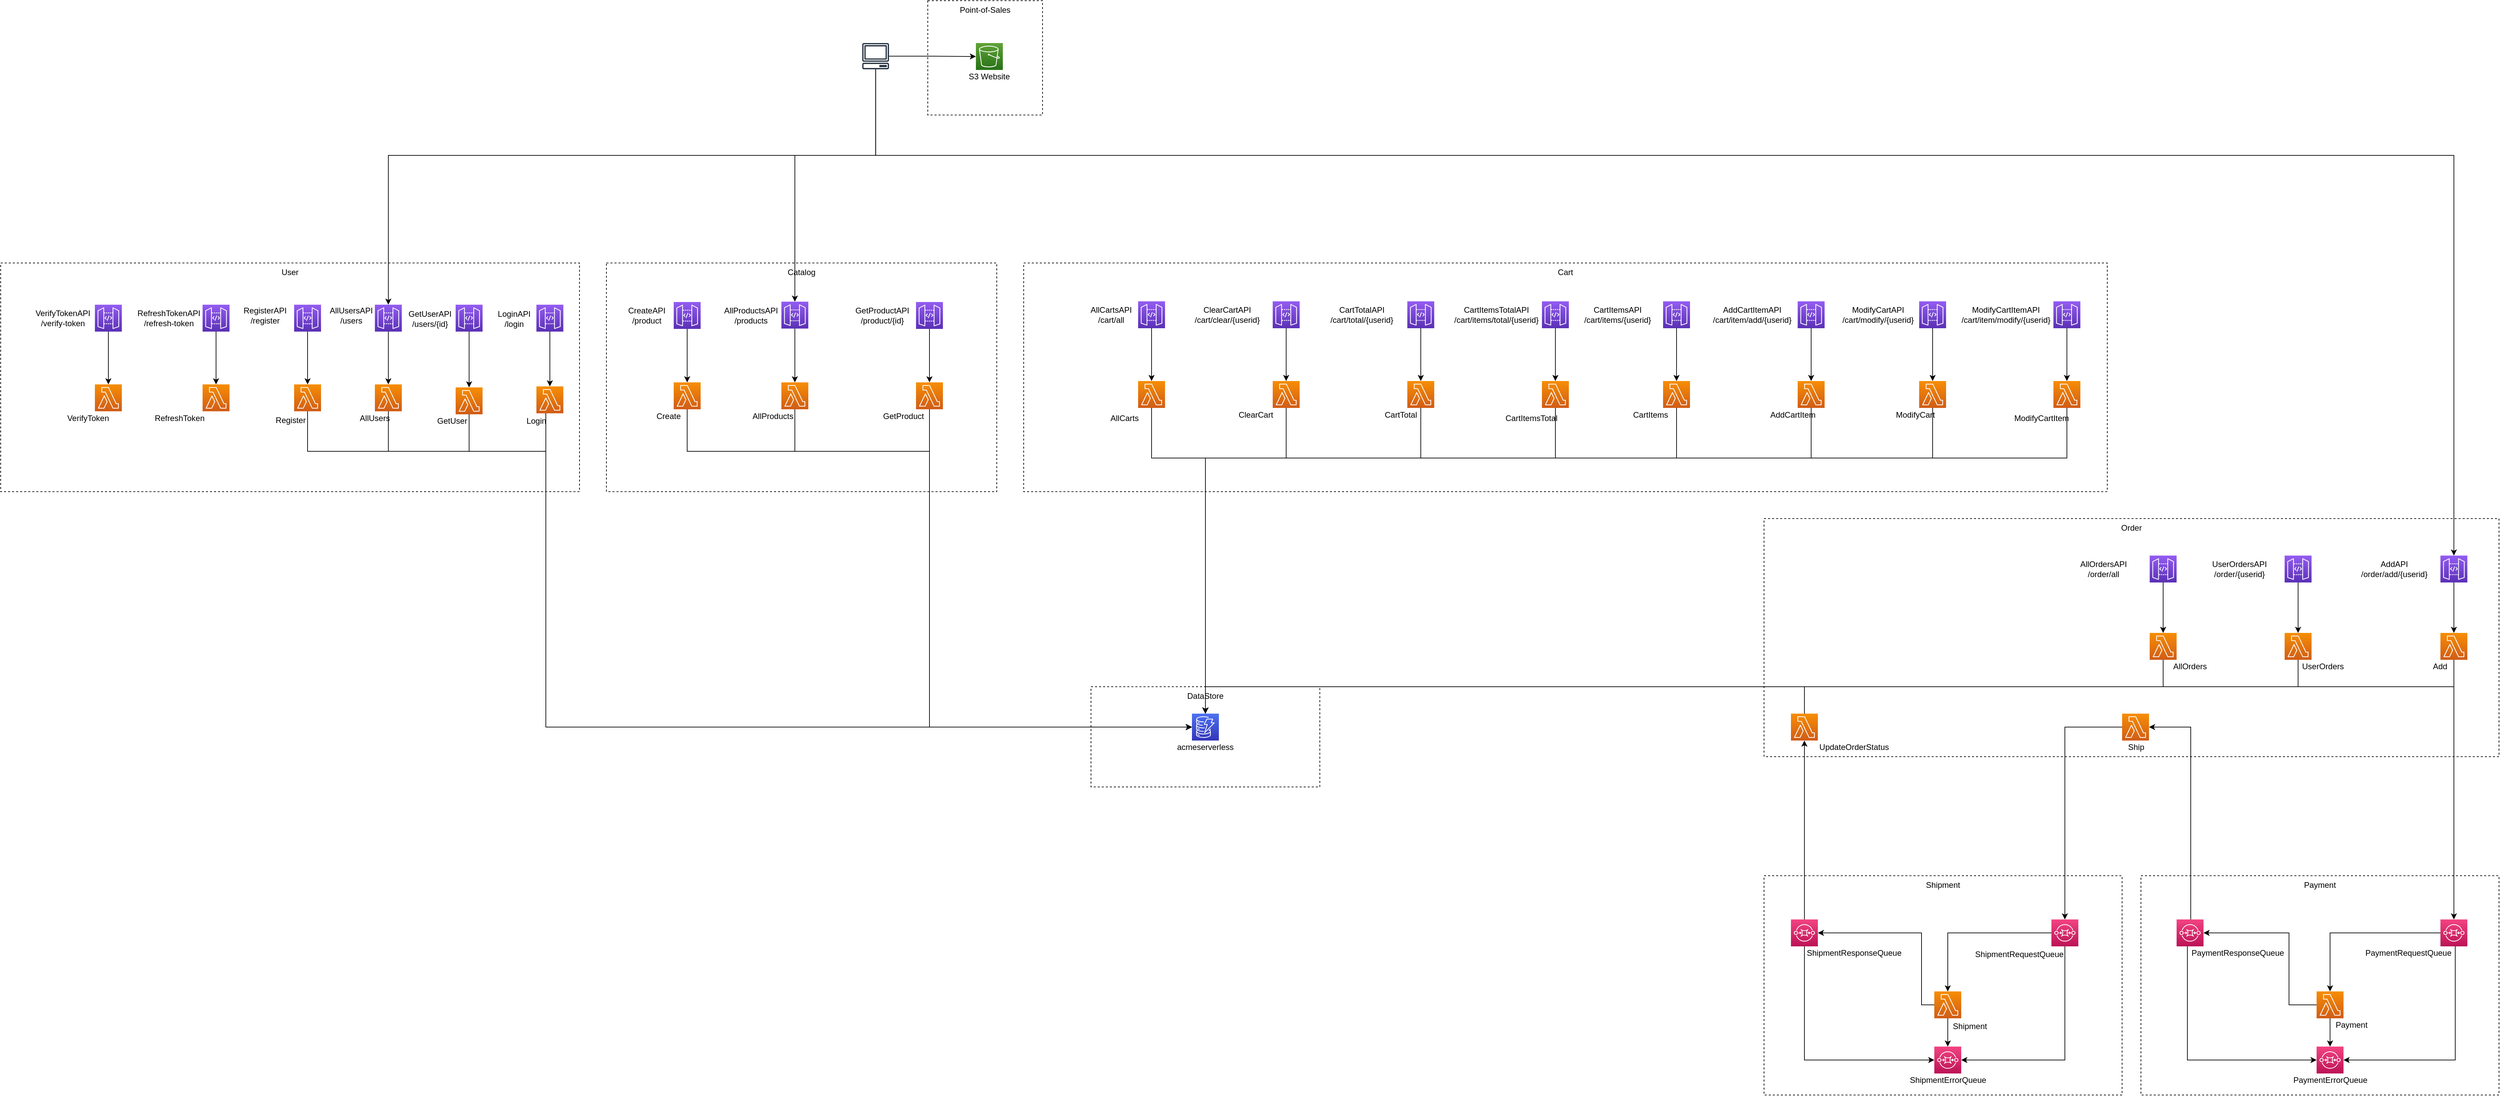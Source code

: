 <mxfile version="12.6.5" type="device"><diagram id="GlIQfp0PK4Rr-_UA781B" name="SQS"><mxGraphModel dx="4360" dy="1904" grid="1" gridSize="10" guides="1" tooltips="1" connect="1" arrows="1" fold="1" page="0" pageScale="1" pageWidth="850" pageHeight="1100" math="0" shadow="0"><root><mxCell id="0"/><mxCell id="1" parent="0"/><mxCell id="XNK8BcvWE-uSh8x1jhwQ-26" value="DataStore" style="dashed=1;verticalAlign=top;fontStyle=0;fillColor=none;" vertex="1" parent="1"><mxGeometry x="-320" y="370" width="340" height="149" as="geometry"/></mxCell><mxCell id="ciYeendHzN4KWBHaW0U7-104" value="Order" style="dashed=1;verticalAlign=top;fontStyle=0;fillColor=none;" parent="1" vertex="1"><mxGeometry x="680" y="120" width="1092" height="354" as="geometry"/></mxCell><mxCell id="ciYeendHzN4KWBHaW0U7-26" value="Payment" style="dashed=1;verticalAlign=top;fontStyle=0;fillColor=none;" parent="1" vertex="1"><mxGeometry x="1240" y="651" width="532" height="326" as="geometry"/></mxCell><mxCell id="ciYeendHzN4KWBHaW0U7-101" style="edgeStyle=orthogonalEdgeStyle;rounded=0;orthogonalLoop=1;jettySize=auto;html=1;" parent="1" source="AyliFi3YGTevJ2c-13lU-15" target="ciYeendHzN4KWBHaW0U7-62" edge="1"><mxGeometry relative="1" as="geometry"><mxPoint x="1542" y="400" as="sourcePoint"/><Array as="points"/></mxGeometry></mxCell><mxCell id="65Og6Cd63HUB4HlVWynY-3" style="edgeStyle=orthogonalEdgeStyle;rounded=0;orthogonalLoop=1;jettySize=auto;html=1;" parent="1" source="ciYeendHzN4KWBHaW0U7-3" target="65Og6Cd63HUB4HlVWynY-1" edge="1"><mxGeometry relative="1" as="geometry"><Array as="points"><mxPoint x="1707" y="925"/></Array></mxGeometry></mxCell><mxCell id="ciYeendHzN4KWBHaW0U7-3" value="" style="outlineConnect=0;fontColor=#232F3E;gradientColor=#F34482;gradientDirection=north;fillColor=#BC1356;strokeColor=#ffffff;dashed=0;verticalLabelPosition=bottom;verticalAlign=top;align=center;html=1;fontSize=12;fontStyle=0;aspect=fixed;shape=mxgraph.aws4.resourceIcon;resIcon=mxgraph.aws4.sqs;" parent="1" vertex="1"><mxGeometry x="1685" y="716" width="40" height="40" as="geometry"/></mxCell><mxCell id="ciYeendHzN4KWBHaW0U7-103" style="edgeStyle=orthogonalEdgeStyle;rounded=0;orthogonalLoop=1;jettySize=auto;html=1;" parent="1" source="ciYeendHzN4KWBHaW0U7-10" target="ciYeendHzN4KWBHaW0U7-55" edge="1"><mxGeometry relative="1" as="geometry"><Array as="points"><mxPoint x="1314" y="500"/><mxPoint x="1314" y="500"/></Array></mxGeometry></mxCell><mxCell id="65Og6Cd63HUB4HlVWynY-4" style="edgeStyle=orthogonalEdgeStyle;rounded=0;orthogonalLoop=1;jettySize=auto;html=1;" parent="1" source="ciYeendHzN4KWBHaW0U7-10" target="65Og6Cd63HUB4HlVWynY-1" edge="1"><mxGeometry relative="1" as="geometry"><Array as="points"><mxPoint x="1309" y="925"/></Array></mxGeometry></mxCell><mxCell id="ciYeendHzN4KWBHaW0U7-10" value="" style="outlineConnect=0;fontColor=#232F3E;gradientColor=#F34482;gradientDirection=north;fillColor=#BC1356;strokeColor=#ffffff;dashed=0;verticalLabelPosition=bottom;verticalAlign=top;align=center;html=1;fontSize=12;fontStyle=0;aspect=fixed;shape=mxgraph.aws4.resourceIcon;resIcon=mxgraph.aws4.sqs;" parent="1" vertex="1"><mxGeometry x="1293" y="716" width="40" height="40" as="geometry"/></mxCell><mxCell id="ciYeendHzN4KWBHaW0U7-15" style="edgeStyle=orthogonalEdgeStyle;rounded=0;orthogonalLoop=1;jettySize=auto;html=1;" parent="1" source="ciYeendHzN4KWBHaW0U7-12" target="ciYeendHzN4KWBHaW0U7-10" edge="1"><mxGeometry relative="1" as="geometry"><Array as="points"><mxPoint x="1460" y="843"/><mxPoint x="1460" y="736"/></Array></mxGeometry></mxCell><mxCell id="65Og6Cd63HUB4HlVWynY-5" style="edgeStyle=orthogonalEdgeStyle;rounded=0;orthogonalLoop=1;jettySize=auto;html=1;" parent="1" source="ciYeendHzN4KWBHaW0U7-12" target="65Og6Cd63HUB4HlVWynY-1" edge="1"><mxGeometry relative="1" as="geometry"/></mxCell><mxCell id="ciYeendHzN4KWBHaW0U7-12" value="" style="outlineConnect=0;fontColor=#232F3E;gradientColor=#F78E04;gradientDirection=north;fillColor=#D05C17;strokeColor=#ffffff;dashed=0;verticalLabelPosition=bottom;verticalAlign=top;align=center;html=1;fontSize=12;fontStyle=0;aspect=fixed;shape=mxgraph.aws4.resourceIcon;resIcon=mxgraph.aws4.lambda;" parent="1" vertex="1"><mxGeometry x="1501" y="823" width="40" height="40" as="geometry"/></mxCell><mxCell id="ciYeendHzN4KWBHaW0U7-14" style="edgeStyle=orthogonalEdgeStyle;rounded=0;orthogonalLoop=1;jettySize=auto;html=1;" parent="1" source="ciYeendHzN4KWBHaW0U7-3" target="ciYeendHzN4KWBHaW0U7-12" edge="1"><mxGeometry relative="1" as="geometry"><Array as="points"><mxPoint x="1521" y="736"/></Array><mxPoint x="1629" y="709" as="sourcePoint"/></mxGeometry></mxCell><mxCell id="ciYeendHzN4KWBHaW0U7-16" value="PaymentRequestQueue" style="text;html=1;strokeColor=none;fillColor=none;align=center;verticalAlign=middle;whiteSpace=wrap;rounded=0;" parent="1" vertex="1"><mxGeometry x="1570" y="756" width="135" height="20" as="geometry"/></mxCell><mxCell id="ciYeendHzN4KWBHaW0U7-17" value="PaymentResponseQueue" style="text;html=1;strokeColor=none;fillColor=none;align=center;verticalAlign=middle;whiteSpace=wrap;rounded=0;" parent="1" vertex="1"><mxGeometry x="1310" y="756" width="148" height="20" as="geometry"/></mxCell><mxCell id="ciYeendHzN4KWBHaW0U7-18" value="Payment" style="text;html=1;strokeColor=none;fillColor=none;align=center;verticalAlign=middle;whiteSpace=wrap;rounded=0;" parent="1" vertex="1"><mxGeometry x="1523" y="863" width="60" height="20" as="geometry"/></mxCell><mxCell id="ciYeendHzN4KWBHaW0U7-100" style="edgeStyle=orthogonalEdgeStyle;rounded=0;orthogonalLoop=1;jettySize=auto;html=1;" parent="1" source="ciYeendHzN4KWBHaW0U7-46" target="ciYeendHzN4KWBHaW0U7-3" edge="1"><mxGeometry relative="1" as="geometry"><Array as="points"/></mxGeometry></mxCell><mxCell id="XNK8BcvWE-uSh8x1jhwQ-54" style="edgeStyle=orthogonalEdgeStyle;rounded=0;orthogonalLoop=1;jettySize=auto;html=1;" edge="1" parent="1" source="ciYeendHzN4KWBHaW0U7-46" target="ciYeendHzN4KWBHaW0U7-47"><mxGeometry relative="1" as="geometry"><Array as="points"><mxPoint x="1705" y="370"/><mxPoint x="-150" y="370"/></Array></mxGeometry></mxCell><mxCell id="ciYeendHzN4KWBHaW0U7-46" value="" style="outlineConnect=0;fontColor=#232F3E;gradientColor=#F78E04;gradientDirection=north;fillColor=#D05C17;strokeColor=#ffffff;dashed=0;verticalLabelPosition=bottom;verticalAlign=top;align=center;html=1;fontSize=12;fontStyle=0;aspect=fixed;shape=mxgraph.aws4.resourceIcon;resIcon=mxgraph.aws4.lambda;" parent="1" vertex="1"><mxGeometry x="1685" y="290.0" width="40" height="40" as="geometry"/></mxCell><mxCell id="ciYeendHzN4KWBHaW0U7-47" value="" style="outlineConnect=0;fontColor=#232F3E;gradientColor=#4D72F3;gradientDirection=north;fillColor=#3334B9;strokeColor=#ffffff;dashed=0;verticalLabelPosition=bottom;verticalAlign=top;align=center;html=1;fontSize=12;fontStyle=0;aspect=fixed;shape=mxgraph.aws4.resourceIcon;resIcon=mxgraph.aws4.dynamodb;" parent="1" vertex="1"><mxGeometry x="-170" y="410" width="40" height="40" as="geometry"/></mxCell><mxCell id="ciYeendHzN4KWBHaW0U7-49" value="Add" style="text;html=1;strokeColor=none;fillColor=none;align=center;verticalAlign=middle;whiteSpace=wrap;rounded=0;" parent="1" vertex="1"><mxGeometry x="1662.5" y="330" width="42.5" height="20" as="geometry"/></mxCell><mxCell id="ciYeendHzN4KWBHaW0U7-53" style="edgeStyle=orthogonalEdgeStyle;rounded=0;orthogonalLoop=1;jettySize=auto;html=1;" parent="1" source="ciYeendHzN4KWBHaW0U7-52" target="ciYeendHzN4KWBHaW0U7-46" edge="1"><mxGeometry relative="1" as="geometry"/></mxCell><mxCell id="ciYeendHzN4KWBHaW0U7-52" value="" style="outlineConnect=0;fontColor=#232F3E;gradientColor=#945DF2;gradientDirection=north;fillColor=#5A30B5;strokeColor=#ffffff;dashed=0;verticalLabelPosition=bottom;verticalAlign=top;align=center;html=1;fontSize=12;fontStyle=0;aspect=fixed;shape=mxgraph.aws4.resourceIcon;resIcon=mxgraph.aws4.api_gateway;" parent="1" vertex="1"><mxGeometry x="1685" y="175.0" width="40" height="40" as="geometry"/></mxCell><mxCell id="ciYeendHzN4KWBHaW0U7-54" value="AddAPI&lt;br&gt;/order/add/{userid}" style="text;html=1;strokeColor=none;fillColor=none;align=center;verticalAlign=middle;whiteSpace=wrap;rounded=0;" parent="1" vertex="1"><mxGeometry x="1548.5" y="180" width="135" height="30" as="geometry"/></mxCell><mxCell id="ciYeendHzN4KWBHaW0U7-60" style="edgeStyle=orthogonalEdgeStyle;rounded=0;orthogonalLoop=1;jettySize=auto;html=1;" parent="1" source="ciYeendHzN4KWBHaW0U7-55" target="AyliFi3YGTevJ2c-13lU-13" edge="1"><mxGeometry relative="1" as="geometry"><Array as="points"><mxPoint x="1127" y="430"/></Array><mxPoint x="1542" y="320" as="targetPoint"/></mxGeometry></mxCell><mxCell id="ciYeendHzN4KWBHaW0U7-55" value="" style="outlineConnect=0;fontColor=#232F3E;gradientColor=#F78E04;gradientDirection=north;fillColor=#D05C17;strokeColor=#ffffff;dashed=0;verticalLabelPosition=bottom;verticalAlign=top;align=center;html=1;fontSize=12;fontStyle=0;aspect=fixed;shape=mxgraph.aws4.resourceIcon;resIcon=mxgraph.aws4.lambda;" parent="1" vertex="1"><mxGeometry x="1212" y="410" width="40" height="40" as="geometry"/></mxCell><mxCell id="ciYeendHzN4KWBHaW0U7-56" value="Ship" style="text;html=1;strokeColor=none;fillColor=none;align=center;verticalAlign=middle;whiteSpace=wrap;rounded=0;" parent="1" vertex="1"><mxGeometry x="1213" y="450" width="40" height="20" as="geometry"/></mxCell><mxCell id="XNK8BcvWE-uSh8x1jhwQ-52" style="edgeStyle=orthogonalEdgeStyle;rounded=0;orthogonalLoop=1;jettySize=auto;html=1;" edge="1" parent="1" source="ciYeendHzN4KWBHaW0U7-75" target="ciYeendHzN4KWBHaW0U7-47"><mxGeometry relative="1" as="geometry"><Array as="points"><mxPoint x="1273" y="370"/><mxPoint x="-150" y="370"/></Array></mxGeometry></mxCell><mxCell id="ciYeendHzN4KWBHaW0U7-75" value="" style="outlineConnect=0;fontColor=#232F3E;gradientColor=#F78E04;gradientDirection=north;fillColor=#D05C17;strokeColor=#ffffff;dashed=0;verticalLabelPosition=bottom;verticalAlign=top;align=center;html=1;fontSize=12;fontStyle=0;aspect=fixed;shape=mxgraph.aws4.resourceIcon;resIcon=mxgraph.aws4.lambda;" parent="1" vertex="1"><mxGeometry x="1253.0" y="290" width="40" height="40" as="geometry"/></mxCell><mxCell id="ciYeendHzN4KWBHaW0U7-76" value="AllOrders" style="text;html=1;strokeColor=none;fillColor=none;align=center;verticalAlign=middle;whiteSpace=wrap;rounded=0;" parent="1" vertex="1"><mxGeometry x="1277" y="330" width="72" height="20" as="geometry"/></mxCell><mxCell id="ciYeendHzN4KWBHaW0U7-79" style="edgeStyle=orthogonalEdgeStyle;rounded=0;orthogonalLoop=1;jettySize=auto;html=1;" parent="1" source="ciYeendHzN4KWBHaW0U7-77" target="ciYeendHzN4KWBHaW0U7-75" edge="1"><mxGeometry relative="1" as="geometry"/></mxCell><mxCell id="ciYeendHzN4KWBHaW0U7-77" value="" style="outlineConnect=0;fontColor=#232F3E;gradientColor=#945DF2;gradientDirection=north;fillColor=#5A30B5;strokeColor=#ffffff;dashed=0;verticalLabelPosition=bottom;verticalAlign=top;align=center;html=1;fontSize=12;fontStyle=0;aspect=fixed;shape=mxgraph.aws4.resourceIcon;resIcon=mxgraph.aws4.api_gateway;" parent="1" vertex="1"><mxGeometry x="1253" y="175" width="40" height="40" as="geometry"/></mxCell><mxCell id="ciYeendHzN4KWBHaW0U7-78" value="AllOrdersAPI&lt;br&gt;/order/all" style="text;html=1;strokeColor=none;fillColor=none;align=center;verticalAlign=middle;whiteSpace=wrap;rounded=0;" parent="1" vertex="1"><mxGeometry x="1117" y="180" width="135" height="30" as="geometry"/></mxCell><mxCell id="XNK8BcvWE-uSh8x1jhwQ-53" style="edgeStyle=orthogonalEdgeStyle;rounded=0;orthogonalLoop=1;jettySize=auto;html=1;" edge="1" parent="1" source="ciYeendHzN4KWBHaW0U7-81" target="ciYeendHzN4KWBHaW0U7-47"><mxGeometry relative="1" as="geometry"><Array as="points"><mxPoint x="1474" y="370"/><mxPoint x="-150" y="370"/></Array></mxGeometry></mxCell><mxCell id="ciYeendHzN4KWBHaW0U7-81" value="" style="outlineConnect=0;fontColor=#232F3E;gradientColor=#F78E04;gradientDirection=north;fillColor=#D05C17;strokeColor=#ffffff;dashed=0;verticalLabelPosition=bottom;verticalAlign=top;align=center;html=1;fontSize=12;fontStyle=0;aspect=fixed;shape=mxgraph.aws4.resourceIcon;resIcon=mxgraph.aws4.lambda;" parent="1" vertex="1"><mxGeometry x="1453.5" y="290" width="40" height="40" as="geometry"/></mxCell><mxCell id="ciYeendHzN4KWBHaW0U7-83" style="edgeStyle=orthogonalEdgeStyle;rounded=0;orthogonalLoop=1;jettySize=auto;html=1;" parent="1" source="ciYeendHzN4KWBHaW0U7-84" target="ciYeendHzN4KWBHaW0U7-81" edge="1"><mxGeometry relative="1" as="geometry"/></mxCell><mxCell id="ciYeendHzN4KWBHaW0U7-84" value="" style="outlineConnect=0;fontColor=#232F3E;gradientColor=#945DF2;gradientDirection=north;fillColor=#5A30B5;strokeColor=#ffffff;dashed=0;verticalLabelPosition=bottom;verticalAlign=top;align=center;html=1;fontSize=12;fontStyle=0;aspect=fixed;shape=mxgraph.aws4.resourceIcon;resIcon=mxgraph.aws4.api_gateway;" parent="1" vertex="1"><mxGeometry x="1453.5" y="175" width="40" height="40" as="geometry"/></mxCell><mxCell id="ciYeendHzN4KWBHaW0U7-85" value="UserOrdersAPI&lt;br&gt;/order/{userid}" style="text;html=1;strokeColor=none;fillColor=none;align=center;verticalAlign=middle;whiteSpace=wrap;rounded=0;" parent="1" vertex="1"><mxGeometry x="1318.5" y="180" width="135" height="30" as="geometry"/></mxCell><mxCell id="ciYeendHzN4KWBHaW0U7-86" value="UserOrders" style="text;html=1;strokeColor=none;fillColor=none;align=center;verticalAlign=middle;whiteSpace=wrap;rounded=0;" parent="1" vertex="1"><mxGeometry x="1472" y="330" width="76.5" height="20" as="geometry"/></mxCell><mxCell id="AyliFi3YGTevJ2c-13lU-1" value="Cart" style="dashed=1;verticalAlign=top;fontStyle=0;fillColor=none;" parent="1" vertex="1"><mxGeometry x="-420" y="-260" width="1610" height="340" as="geometry"/></mxCell><mxCell id="XNK8BcvWE-uSh8x1jhwQ-33" style="edgeStyle=orthogonalEdgeStyle;rounded=0;orthogonalLoop=1;jettySize=auto;html=1;" edge="1" parent="1" source="AyliFi3YGTevJ2c-13lU-3" target="ciYeendHzN4KWBHaW0U7-47"><mxGeometry relative="1" as="geometry"><Array as="points"><mxPoint x="550" y="30"/><mxPoint x="-150" y="30"/></Array></mxGeometry></mxCell><mxCell id="AyliFi3YGTevJ2c-13lU-3" value="" style="outlineConnect=0;fontColor=#232F3E;gradientColor=#F78E04;gradientDirection=north;fillColor=#D05C17;strokeColor=#ffffff;dashed=0;verticalLabelPosition=bottom;verticalAlign=top;align=center;html=1;fontSize=12;fontStyle=0;aspect=fixed;shape=mxgraph.aws4.resourceIcon;resIcon=mxgraph.aws4.lambda;" parent="1" vertex="1"><mxGeometry x="530" y="-84.5" width="40" height="40" as="geometry"/></mxCell><mxCell id="AyliFi3YGTevJ2c-13lU-5" style="edgeStyle=orthogonalEdgeStyle;rounded=0;orthogonalLoop=1;jettySize=auto;html=1;" parent="1" source="AyliFi3YGTevJ2c-13lU-4" target="AyliFi3YGTevJ2c-13lU-3" edge="1"><mxGeometry relative="1" as="geometry"/></mxCell><mxCell id="AyliFi3YGTevJ2c-13lU-4" value="" style="outlineConnect=0;fontColor=#232F3E;gradientColor=#945DF2;gradientDirection=north;fillColor=#5A30B5;strokeColor=#ffffff;dashed=0;verticalLabelPosition=bottom;verticalAlign=top;align=center;html=1;fontSize=12;fontStyle=0;aspect=fixed;shape=mxgraph.aws4.resourceIcon;resIcon=mxgraph.aws4.api_gateway;" parent="1" vertex="1"><mxGeometry x="530" y="-203" width="40" height="40" as="geometry"/></mxCell><mxCell id="AyliFi3YGTevJ2c-13lU-11" value="Shipment" style="dashed=1;verticalAlign=top;fontStyle=0;fillColor=none;" parent="1" vertex="1"><mxGeometry x="680" y="651" width="532" height="326" as="geometry"/></mxCell><mxCell id="XNK8BcvWE-uSh8x1jhwQ-5" style="edgeStyle=orthogonalEdgeStyle;rounded=0;orthogonalLoop=1;jettySize=auto;html=1;" edge="1" parent="1" source="AyliFi3YGTevJ2c-13lU-13" target="AyliFi3YGTevJ2c-13lU-22"><mxGeometry relative="1" as="geometry"><Array as="points"><mxPoint x="1127" y="925"/></Array></mxGeometry></mxCell><mxCell id="XNK8BcvWE-uSh8x1jhwQ-6" style="edgeStyle=orthogonalEdgeStyle;rounded=0;orthogonalLoop=1;jettySize=auto;html=1;" edge="1" parent="1" source="AyliFi3YGTevJ2c-13lU-13" target="AyliFi3YGTevJ2c-13lU-17"><mxGeometry relative="1" as="geometry"/></mxCell><mxCell id="AyliFi3YGTevJ2c-13lU-13" value="" style="outlineConnect=0;fontColor=#232F3E;gradientColor=#F34482;gradientDirection=north;fillColor=#BC1356;strokeColor=#ffffff;dashed=0;verticalLabelPosition=bottom;verticalAlign=top;align=center;html=1;fontSize=12;fontStyle=0;aspect=fixed;shape=mxgraph.aws4.resourceIcon;resIcon=mxgraph.aws4.sqs;" parent="1" vertex="1"><mxGeometry x="1107" y="716" width="40" height="40" as="geometry"/></mxCell><mxCell id="XNK8BcvWE-uSh8x1jhwQ-11" style="edgeStyle=orthogonalEdgeStyle;rounded=0;orthogonalLoop=1;jettySize=auto;html=1;" edge="1" parent="1" source="AyliFi3YGTevJ2c-13lU-15" target="AyliFi3YGTevJ2c-13lU-22"><mxGeometry relative="1" as="geometry"><Array as="points"><mxPoint x="740" y="925"/></Array></mxGeometry></mxCell><mxCell id="AyliFi3YGTevJ2c-13lU-15" value="" style="outlineConnect=0;fontColor=#232F3E;gradientColor=#F34482;gradientDirection=north;fillColor=#BC1356;strokeColor=#ffffff;dashed=0;verticalLabelPosition=bottom;verticalAlign=top;align=center;html=1;fontSize=12;fontStyle=0;aspect=fixed;shape=mxgraph.aws4.resourceIcon;resIcon=mxgraph.aws4.sqs;" parent="1" vertex="1"><mxGeometry x="720" y="716" width="40" height="40" as="geometry"/></mxCell><mxCell id="XNK8BcvWE-uSh8x1jhwQ-8" style="edgeStyle=orthogonalEdgeStyle;rounded=0;orthogonalLoop=1;jettySize=auto;html=1;" edge="1" parent="1" source="AyliFi3YGTevJ2c-13lU-17" target="AyliFi3YGTevJ2c-13lU-15"><mxGeometry relative="1" as="geometry"><Array as="points"><mxPoint x="914" y="843"/><mxPoint x="914" y="736"/></Array></mxGeometry></mxCell><mxCell id="XNK8BcvWE-uSh8x1jhwQ-9" style="edgeStyle=orthogonalEdgeStyle;rounded=0;orthogonalLoop=1;jettySize=auto;html=1;" edge="1" parent="1" source="AyliFi3YGTevJ2c-13lU-17" target="AyliFi3YGTevJ2c-13lU-22"><mxGeometry relative="1" as="geometry"/></mxCell><mxCell id="AyliFi3YGTevJ2c-13lU-17" value="" style="outlineConnect=0;fontColor=#232F3E;gradientColor=#F78E04;gradientDirection=north;fillColor=#D05C17;strokeColor=#ffffff;dashed=0;verticalLabelPosition=bottom;verticalAlign=top;align=center;html=1;fontSize=12;fontStyle=0;aspect=fixed;shape=mxgraph.aws4.resourceIcon;resIcon=mxgraph.aws4.lambda;" parent="1" vertex="1"><mxGeometry x="933" y="823" width="40" height="40" as="geometry"/></mxCell><mxCell id="AyliFi3YGTevJ2c-13lU-21" value="Shipment" style="text;html=1;strokeColor=none;fillColor=none;align=center;verticalAlign=middle;whiteSpace=wrap;rounded=0;" parent="1" vertex="1"><mxGeometry x="955.5" y="865" width="60" height="20" as="geometry"/></mxCell><mxCell id="AyliFi3YGTevJ2c-13lU-22" value="" style="outlineConnect=0;fontColor=#232F3E;gradientColor=#F34482;gradientDirection=north;fillColor=#BC1356;strokeColor=#ffffff;dashed=0;verticalLabelPosition=bottom;verticalAlign=top;align=center;html=1;fontSize=12;fontStyle=0;aspect=fixed;shape=mxgraph.aws4.resourceIcon;resIcon=mxgraph.aws4.sqs;" parent="1" vertex="1"><mxGeometry x="933" y="905" width="40" height="40" as="geometry"/></mxCell><mxCell id="AyliFi3YGTevJ2c-13lU-29" value="CartItems" style="text;html=1;strokeColor=none;fillColor=none;align=center;verticalAlign=middle;whiteSpace=wrap;rounded=0;" parent="1" vertex="1"><mxGeometry x="470" y="-44.5" width="82.5" height="20" as="geometry"/></mxCell><mxCell id="AyliFi3YGTevJ2c-13lU-30" value="CartItemsAPI&lt;br&gt;/cart/items/{userid}" style="text;html=1;strokeColor=none;fillColor=none;align=center;verticalAlign=middle;whiteSpace=wrap;rounded=0;" parent="1" vertex="1"><mxGeometry x="395" y="-198" width="135" height="30" as="geometry"/></mxCell><mxCell id="XNK8BcvWE-uSh8x1jhwQ-34" style="edgeStyle=orthogonalEdgeStyle;rounded=0;orthogonalLoop=1;jettySize=auto;html=1;" edge="1" parent="1" source="AyliFi3YGTevJ2c-13lU-35" target="ciYeendHzN4KWBHaW0U7-47"><mxGeometry relative="1" as="geometry"><Array as="points"><mxPoint x="370" y="30"/><mxPoint x="-150" y="30"/></Array></mxGeometry></mxCell><mxCell id="AyliFi3YGTevJ2c-13lU-35" value="" style="outlineConnect=0;fontColor=#232F3E;gradientColor=#F78E04;gradientDirection=north;fillColor=#D05C17;strokeColor=#ffffff;dashed=0;verticalLabelPosition=bottom;verticalAlign=top;align=center;html=1;fontSize=12;fontStyle=0;aspect=fixed;shape=mxgraph.aws4.resourceIcon;resIcon=mxgraph.aws4.lambda;" parent="1" vertex="1"><mxGeometry x="350" y="-84.5" width="40" height="40" as="geometry"/></mxCell><mxCell id="AyliFi3YGTevJ2c-13lU-36" style="edgeStyle=orthogonalEdgeStyle;rounded=0;orthogonalLoop=1;jettySize=auto;html=1;" parent="1" source="AyliFi3YGTevJ2c-13lU-37" target="AyliFi3YGTevJ2c-13lU-35" edge="1"><mxGeometry relative="1" as="geometry"/></mxCell><mxCell id="AyliFi3YGTevJ2c-13lU-37" value="" style="outlineConnect=0;fontColor=#232F3E;gradientColor=#945DF2;gradientDirection=north;fillColor=#5A30B5;strokeColor=#ffffff;dashed=0;verticalLabelPosition=bottom;verticalAlign=top;align=center;html=1;fontSize=12;fontStyle=0;aspect=fixed;shape=mxgraph.aws4.resourceIcon;resIcon=mxgraph.aws4.api_gateway;" parent="1" vertex="1"><mxGeometry x="350" y="-203" width="40" height="40" as="geometry"/></mxCell><mxCell id="AyliFi3YGTevJ2c-13lU-38" value="CartItemsTotal" style="text;html=1;strokeColor=none;fillColor=none;align=center;verticalAlign=middle;whiteSpace=wrap;rounded=0;" parent="1" vertex="1"><mxGeometry x="292.5" y="-39.5" width="82.5" height="20" as="geometry"/></mxCell><mxCell id="AyliFi3YGTevJ2c-13lU-39" value="CartItemsTotalAPI&lt;br&gt;/cart/items/total/{userid}" style="text;html=1;strokeColor=none;fillColor=none;align=center;verticalAlign=middle;whiteSpace=wrap;rounded=0;" parent="1" vertex="1"><mxGeometry x="215" y="-198" width="135" height="30" as="geometry"/></mxCell><mxCell id="XNK8BcvWE-uSh8x1jhwQ-35" style="edgeStyle=orthogonalEdgeStyle;rounded=0;orthogonalLoop=1;jettySize=auto;html=1;" edge="1" parent="1" source="AyliFi3YGTevJ2c-13lU-40" target="ciYeendHzN4KWBHaW0U7-47"><mxGeometry relative="1" as="geometry"><Array as="points"><mxPoint x="170" y="30"/><mxPoint x="-150" y="30"/></Array></mxGeometry></mxCell><mxCell id="AyliFi3YGTevJ2c-13lU-40" value="" style="outlineConnect=0;fontColor=#232F3E;gradientColor=#F78E04;gradientDirection=north;fillColor=#D05C17;strokeColor=#ffffff;dashed=0;verticalLabelPosition=bottom;verticalAlign=top;align=center;html=1;fontSize=12;fontStyle=0;aspect=fixed;shape=mxgraph.aws4.resourceIcon;resIcon=mxgraph.aws4.lambda;" parent="1" vertex="1"><mxGeometry x="150" y="-84.5" width="40" height="40" as="geometry"/></mxCell><mxCell id="AyliFi3YGTevJ2c-13lU-41" style="edgeStyle=orthogonalEdgeStyle;rounded=0;orthogonalLoop=1;jettySize=auto;html=1;" parent="1" source="AyliFi3YGTevJ2c-13lU-42" target="AyliFi3YGTevJ2c-13lU-40" edge="1"><mxGeometry relative="1" as="geometry"/></mxCell><mxCell id="AyliFi3YGTevJ2c-13lU-42" value="" style="outlineConnect=0;fontColor=#232F3E;gradientColor=#945DF2;gradientDirection=north;fillColor=#5A30B5;strokeColor=#ffffff;dashed=0;verticalLabelPosition=bottom;verticalAlign=top;align=center;html=1;fontSize=12;fontStyle=0;aspect=fixed;shape=mxgraph.aws4.resourceIcon;resIcon=mxgraph.aws4.api_gateway;" parent="1" vertex="1"><mxGeometry x="150" y="-203" width="40" height="40" as="geometry"/></mxCell><mxCell id="AyliFi3YGTevJ2c-13lU-43" value="CartTotal" style="text;html=1;strokeColor=none;fillColor=none;align=center;verticalAlign=middle;whiteSpace=wrap;rounded=0;" parent="1" vertex="1"><mxGeometry x="103.5" y="-44.5" width="72.5" height="20" as="geometry"/></mxCell><mxCell id="AyliFi3YGTevJ2c-13lU-44" value="CartTotalAPI&lt;br&gt;/cart/total/{userid}" style="text;html=1;strokeColor=none;fillColor=none;align=center;verticalAlign=middle;whiteSpace=wrap;rounded=0;" parent="1" vertex="1"><mxGeometry x="15" y="-198" width="135" height="30" as="geometry"/></mxCell><mxCell id="XNK8BcvWE-uSh8x1jhwQ-36" style="edgeStyle=orthogonalEdgeStyle;rounded=0;orthogonalLoop=1;jettySize=auto;html=1;" edge="1" parent="1" source="AyliFi3YGTevJ2c-13lU-50" target="ciYeendHzN4KWBHaW0U7-47"><mxGeometry relative="1" as="geometry"><Array as="points"><mxPoint x="-30" y="30"/><mxPoint x="-150" y="30"/></Array></mxGeometry></mxCell><mxCell id="AyliFi3YGTevJ2c-13lU-50" value="" style="outlineConnect=0;fontColor=#232F3E;gradientColor=#F78E04;gradientDirection=north;fillColor=#D05C17;strokeColor=#ffffff;dashed=0;verticalLabelPosition=bottom;verticalAlign=top;align=center;html=1;fontSize=12;fontStyle=0;aspect=fixed;shape=mxgraph.aws4.resourceIcon;resIcon=mxgraph.aws4.lambda;" parent="1" vertex="1"><mxGeometry x="-50" y="-84.5" width="40" height="40" as="geometry"/></mxCell><mxCell id="AyliFi3YGTevJ2c-13lU-51" style="edgeStyle=orthogonalEdgeStyle;rounded=0;orthogonalLoop=1;jettySize=auto;html=1;" parent="1" source="AyliFi3YGTevJ2c-13lU-52" target="AyliFi3YGTevJ2c-13lU-50" edge="1"><mxGeometry relative="1" as="geometry"/></mxCell><mxCell id="AyliFi3YGTevJ2c-13lU-52" value="" style="outlineConnect=0;fontColor=#232F3E;gradientColor=#945DF2;gradientDirection=north;fillColor=#5A30B5;strokeColor=#ffffff;dashed=0;verticalLabelPosition=bottom;verticalAlign=top;align=center;html=1;fontSize=12;fontStyle=0;aspect=fixed;shape=mxgraph.aws4.resourceIcon;resIcon=mxgraph.aws4.api_gateway;" parent="1" vertex="1"><mxGeometry x="-50" y="-203" width="40" height="40" as="geometry"/></mxCell><mxCell id="AyliFi3YGTevJ2c-13lU-53" value="ClearCart" style="text;html=1;strokeColor=none;fillColor=none;align=center;verticalAlign=middle;whiteSpace=wrap;rounded=0;" parent="1" vertex="1"><mxGeometry x="-120" y="-44.5" width="90" height="20" as="geometry"/></mxCell><mxCell id="AyliFi3YGTevJ2c-13lU-54" value="ClearCartAPI&lt;br&gt;/cart/clear/{userid}" style="text;html=1;strokeColor=none;fillColor=none;align=center;verticalAlign=middle;whiteSpace=wrap;rounded=0;" parent="1" vertex="1"><mxGeometry x="-185" y="-198" width="135" height="30" as="geometry"/></mxCell><mxCell id="XNK8BcvWE-uSh8x1jhwQ-37" style="edgeStyle=orthogonalEdgeStyle;rounded=0;orthogonalLoop=1;jettySize=auto;html=1;" edge="1" parent="1" source="AyliFi3YGTevJ2c-13lU-55" target="ciYeendHzN4KWBHaW0U7-47"><mxGeometry relative="1" as="geometry"><Array as="points"><mxPoint x="-230" y="30"/><mxPoint x="-150" y="30"/></Array></mxGeometry></mxCell><mxCell id="AyliFi3YGTevJ2c-13lU-55" value="" style="outlineConnect=0;fontColor=#232F3E;gradientColor=#F78E04;gradientDirection=north;fillColor=#D05C17;strokeColor=#ffffff;dashed=0;verticalLabelPosition=bottom;verticalAlign=top;align=center;html=1;fontSize=12;fontStyle=0;aspect=fixed;shape=mxgraph.aws4.resourceIcon;resIcon=mxgraph.aws4.lambda;" parent="1" vertex="1"><mxGeometry x="-250" y="-84.5" width="40" height="40" as="geometry"/></mxCell><mxCell id="AyliFi3YGTevJ2c-13lU-56" style="edgeStyle=orthogonalEdgeStyle;rounded=0;orthogonalLoop=1;jettySize=auto;html=1;" parent="1" source="AyliFi3YGTevJ2c-13lU-57" target="AyliFi3YGTevJ2c-13lU-55" edge="1"><mxGeometry relative="1" as="geometry"/></mxCell><mxCell id="AyliFi3YGTevJ2c-13lU-57" value="" style="outlineConnect=0;fontColor=#232F3E;gradientColor=#945DF2;gradientDirection=north;fillColor=#5A30B5;strokeColor=#ffffff;dashed=0;verticalLabelPosition=bottom;verticalAlign=top;align=center;html=1;fontSize=12;fontStyle=0;aspect=fixed;shape=mxgraph.aws4.resourceIcon;resIcon=mxgraph.aws4.api_gateway;" parent="1" vertex="1"><mxGeometry x="-250" y="-203" width="40" height="40" as="geometry"/></mxCell><mxCell id="AyliFi3YGTevJ2c-13lU-58" value="AllCarts" style="text;html=1;strokeColor=none;fillColor=none;align=center;verticalAlign=middle;whiteSpace=wrap;rounded=0;" parent="1" vertex="1"><mxGeometry x="-310" y="-39.5" width="80" height="20" as="geometry"/></mxCell><mxCell id="AyliFi3YGTevJ2c-13lU-59" value="AllCartsAPI&lt;br&gt;/cart/all" style="text;html=1;strokeColor=none;fillColor=none;align=center;verticalAlign=middle;whiteSpace=wrap;rounded=0;" parent="1" vertex="1"><mxGeometry x="-330" y="-198" width="80" height="30" as="geometry"/></mxCell><mxCell id="XNK8BcvWE-uSh8x1jhwQ-32" style="edgeStyle=orthogonalEdgeStyle;rounded=0;orthogonalLoop=1;jettySize=auto;html=1;" edge="1" parent="1" source="AyliFi3YGTevJ2c-13lU-60" target="ciYeendHzN4KWBHaW0U7-47"><mxGeometry relative="1" as="geometry"><Array as="points"><mxPoint x="750" y="30"/><mxPoint x="-150" y="30"/></Array></mxGeometry></mxCell><mxCell id="AyliFi3YGTevJ2c-13lU-60" value="" style="outlineConnect=0;fontColor=#232F3E;gradientColor=#F78E04;gradientDirection=north;fillColor=#D05C17;strokeColor=#ffffff;dashed=0;verticalLabelPosition=bottom;verticalAlign=top;align=center;html=1;fontSize=12;fontStyle=0;aspect=fixed;shape=mxgraph.aws4.resourceIcon;resIcon=mxgraph.aws4.lambda;" parent="1" vertex="1"><mxGeometry x="730" y="-84.5" width="40" height="40" as="geometry"/></mxCell><mxCell id="AyliFi3YGTevJ2c-13lU-61" style="edgeStyle=orthogonalEdgeStyle;rounded=0;orthogonalLoop=1;jettySize=auto;html=1;" parent="1" source="AyliFi3YGTevJ2c-13lU-62" target="AyliFi3YGTevJ2c-13lU-60" edge="1"><mxGeometry relative="1" as="geometry"/></mxCell><mxCell id="AyliFi3YGTevJ2c-13lU-62" value="" style="outlineConnect=0;fontColor=#232F3E;gradientColor=#945DF2;gradientDirection=north;fillColor=#5A30B5;strokeColor=#ffffff;dashed=0;verticalLabelPosition=bottom;verticalAlign=top;align=center;html=1;fontSize=12;fontStyle=0;aspect=fixed;shape=mxgraph.aws4.resourceIcon;resIcon=mxgraph.aws4.api_gateway;" parent="1" vertex="1"><mxGeometry x="730" y="-203" width="40" height="40" as="geometry"/></mxCell><mxCell id="AyliFi3YGTevJ2c-13lU-63" value="AddCartItem" style="text;html=1;strokeColor=none;fillColor=none;align=center;verticalAlign=middle;whiteSpace=wrap;rounded=0;" parent="1" vertex="1"><mxGeometry x="684" y="-44.5" width="77.5" height="20" as="geometry"/></mxCell><mxCell id="AyliFi3YGTevJ2c-13lU-64" value="AddCartItemAPI&lt;br&gt;/cart/item/add/{userid}" style="text;html=1;strokeColor=none;fillColor=none;align=center;verticalAlign=middle;whiteSpace=wrap;rounded=0;" parent="1" vertex="1"><mxGeometry x="595" y="-198" width="135" height="30" as="geometry"/></mxCell><mxCell id="XNK8BcvWE-uSh8x1jhwQ-31" style="edgeStyle=orthogonalEdgeStyle;rounded=0;orthogonalLoop=1;jettySize=auto;html=1;" edge="1" parent="1" source="AyliFi3YGTevJ2c-13lU-65" target="ciYeendHzN4KWBHaW0U7-47"><mxGeometry relative="1" as="geometry"><Array as="points"><mxPoint x="931" y="30"/><mxPoint x="-150" y="30"/></Array></mxGeometry></mxCell><mxCell id="AyliFi3YGTevJ2c-13lU-65" value="" style="outlineConnect=0;fontColor=#232F3E;gradientColor=#F78E04;gradientDirection=north;fillColor=#D05C17;strokeColor=#ffffff;dashed=0;verticalLabelPosition=bottom;verticalAlign=top;align=center;html=1;fontSize=12;fontStyle=0;aspect=fixed;shape=mxgraph.aws4.resourceIcon;resIcon=mxgraph.aws4.lambda;" parent="1" vertex="1"><mxGeometry x="910.5" y="-84.5" width="40" height="40" as="geometry"/></mxCell><mxCell id="AyliFi3YGTevJ2c-13lU-66" style="edgeStyle=orthogonalEdgeStyle;rounded=0;orthogonalLoop=1;jettySize=auto;html=1;" parent="1" source="AyliFi3YGTevJ2c-13lU-67" target="AyliFi3YGTevJ2c-13lU-65" edge="1"><mxGeometry relative="1" as="geometry"/></mxCell><mxCell id="AyliFi3YGTevJ2c-13lU-67" value="" style="outlineConnect=0;fontColor=#232F3E;gradientColor=#945DF2;gradientDirection=north;fillColor=#5A30B5;strokeColor=#ffffff;dashed=0;verticalLabelPosition=bottom;verticalAlign=top;align=center;html=1;fontSize=12;fontStyle=0;aspect=fixed;shape=mxgraph.aws4.resourceIcon;resIcon=mxgraph.aws4.api_gateway;" parent="1" vertex="1"><mxGeometry x="910.5" y="-203" width="40" height="40" as="geometry"/></mxCell><mxCell id="AyliFi3YGTevJ2c-13lU-68" value="ModifyCartAPI&lt;br&gt;/cart/modify/{userid}" style="text;html=1;strokeColor=none;fillColor=none;align=center;verticalAlign=middle;whiteSpace=wrap;rounded=0;" parent="1" vertex="1"><mxGeometry x="781.5" y="-198" width="135" height="30" as="geometry"/></mxCell><mxCell id="AyliFi3YGTevJ2c-13lU-69" value="ModifyCart" style="text;html=1;strokeColor=none;fillColor=none;align=center;verticalAlign=middle;whiteSpace=wrap;rounded=0;" parent="1" vertex="1"><mxGeometry x="871" y="-44.5" width="67.5" height="20" as="geometry"/></mxCell><mxCell id="XNK8BcvWE-uSh8x1jhwQ-30" style="edgeStyle=orthogonalEdgeStyle;rounded=0;orthogonalLoop=1;jettySize=auto;html=1;" edge="1" parent="1" source="AyliFi3YGTevJ2c-13lU-70" target="ciYeendHzN4KWBHaW0U7-47"><mxGeometry relative="1" as="geometry"><Array as="points"><mxPoint x="1130" y="30"/><mxPoint x="-150" y="30"/></Array></mxGeometry></mxCell><mxCell id="AyliFi3YGTevJ2c-13lU-70" value="" style="outlineConnect=0;fontColor=#232F3E;gradientColor=#F78E04;gradientDirection=north;fillColor=#D05C17;strokeColor=#ffffff;dashed=0;verticalLabelPosition=bottom;verticalAlign=top;align=center;html=1;fontSize=12;fontStyle=0;aspect=fixed;shape=mxgraph.aws4.resourceIcon;resIcon=mxgraph.aws4.lambda;" parent="1" vertex="1"><mxGeometry x="1110" y="-84.5" width="40" height="40" as="geometry"/></mxCell><mxCell id="AyliFi3YGTevJ2c-13lU-71" style="edgeStyle=orthogonalEdgeStyle;rounded=0;orthogonalLoop=1;jettySize=auto;html=1;" parent="1" source="AyliFi3YGTevJ2c-13lU-72" target="AyliFi3YGTevJ2c-13lU-70" edge="1"><mxGeometry relative="1" as="geometry"/></mxCell><mxCell id="AyliFi3YGTevJ2c-13lU-72" value="" style="outlineConnect=0;fontColor=#232F3E;gradientColor=#945DF2;gradientDirection=north;fillColor=#5A30B5;strokeColor=#ffffff;dashed=0;verticalLabelPosition=bottom;verticalAlign=top;align=center;html=1;fontSize=12;fontStyle=0;aspect=fixed;shape=mxgraph.aws4.resourceIcon;resIcon=mxgraph.aws4.api_gateway;" parent="1" vertex="1"><mxGeometry x="1110" y="-203" width="40" height="40" as="geometry"/></mxCell><mxCell id="AyliFi3YGTevJ2c-13lU-73" value="ModifyCartItem" style="text;html=1;strokeColor=none;fillColor=none;align=center;verticalAlign=middle;whiteSpace=wrap;rounded=0;" parent="1" vertex="1"><mxGeometry x="1050" y="-39.5" width="85" height="20" as="geometry"/></mxCell><mxCell id="AyliFi3YGTevJ2c-13lU-74" value="ModifyCartItemAPI&lt;br&gt;/cart/item/modify/{userid}" style="text;html=1;strokeColor=none;fillColor=none;align=center;verticalAlign=middle;whiteSpace=wrap;rounded=0;" parent="1" vertex="1"><mxGeometry x="971.5" y="-198" width="135" height="30" as="geometry"/></mxCell><mxCell id="FCpaehqNtsftZBkvPRr4-1" value="Catalog" style="dashed=1;verticalAlign=top;fontStyle=0;fillColor=none;" parent="1" vertex="1"><mxGeometry x="-1040" y="-260" width="580" height="340" as="geometry"/></mxCell><mxCell id="XNK8BcvWE-uSh8x1jhwQ-38" style="edgeStyle=orthogonalEdgeStyle;rounded=0;orthogonalLoop=1;jettySize=auto;html=1;" edge="1" parent="1" source="FCpaehqNtsftZBkvPRr4-35" target="ciYeendHzN4KWBHaW0U7-47"><mxGeometry relative="1" as="geometry"><Array as="points"><mxPoint x="-560" y="430"/></Array></mxGeometry></mxCell><mxCell id="FCpaehqNtsftZBkvPRr4-35" value="" style="outlineConnect=0;fontColor=#232F3E;gradientColor=#F78E04;gradientDirection=north;fillColor=#D05C17;strokeColor=#ffffff;dashed=0;verticalLabelPosition=bottom;verticalAlign=top;align=center;html=1;fontSize=12;fontStyle=0;aspect=fixed;shape=mxgraph.aws4.resourceIcon;resIcon=mxgraph.aws4.lambda;" parent="1" vertex="1"><mxGeometry x="-580" y="-82.5" width="40" height="40" as="geometry"/></mxCell><mxCell id="FCpaehqNtsftZBkvPRr4-36" style="edgeStyle=orthogonalEdgeStyle;rounded=0;orthogonalLoop=1;jettySize=auto;html=1;" parent="1" source="FCpaehqNtsftZBkvPRr4-37" target="FCpaehqNtsftZBkvPRr4-35" edge="1"><mxGeometry relative="1" as="geometry"/></mxCell><mxCell id="FCpaehqNtsftZBkvPRr4-37" value="" style="outlineConnect=0;fontColor=#232F3E;gradientColor=#945DF2;gradientDirection=north;fillColor=#5A30B5;strokeColor=#ffffff;dashed=0;verticalLabelPosition=bottom;verticalAlign=top;align=center;html=1;fontSize=12;fontStyle=0;aspect=fixed;shape=mxgraph.aws4.resourceIcon;resIcon=mxgraph.aws4.api_gateway;" parent="1" vertex="1"><mxGeometry x="-580" y="-202" width="40" height="40" as="geometry"/></mxCell><mxCell id="FCpaehqNtsftZBkvPRr4-38" value="GetProduct" style="text;html=1;strokeColor=none;fillColor=none;align=center;verticalAlign=middle;whiteSpace=wrap;rounded=0;" parent="1" vertex="1"><mxGeometry x="-636.5" y="-42.5" width="74.5" height="20" as="geometry"/></mxCell><mxCell id="FCpaehqNtsftZBkvPRr4-39" value="GetProductAPI&lt;br&gt;/product/{id}" style="text;html=1;strokeColor=none;fillColor=none;align=center;verticalAlign=middle;whiteSpace=wrap;rounded=0;" parent="1" vertex="1"><mxGeometry x="-680" y="-197" width="100" height="30" as="geometry"/></mxCell><mxCell id="XNK8BcvWE-uSh8x1jhwQ-39" style="edgeStyle=orthogonalEdgeStyle;rounded=0;orthogonalLoop=1;jettySize=auto;html=1;" edge="1" parent="1" source="FCpaehqNtsftZBkvPRr4-41" target="ciYeendHzN4KWBHaW0U7-47"><mxGeometry relative="1" as="geometry"><Array as="points"><mxPoint x="-760" y="20"/><mxPoint x="-560" y="20"/><mxPoint x="-560" y="430"/></Array></mxGeometry></mxCell><mxCell id="FCpaehqNtsftZBkvPRr4-41" value="" style="outlineConnect=0;fontColor=#232F3E;gradientColor=#F78E04;gradientDirection=north;fillColor=#D05C17;strokeColor=#ffffff;dashed=0;verticalLabelPosition=bottom;verticalAlign=top;align=center;html=1;fontSize=12;fontStyle=0;aspect=fixed;shape=mxgraph.aws4.resourceIcon;resIcon=mxgraph.aws4.lambda;" parent="1" vertex="1"><mxGeometry x="-780" y="-82.5" width="40" height="40" as="geometry"/></mxCell><mxCell id="FCpaehqNtsftZBkvPRr4-42" style="edgeStyle=orthogonalEdgeStyle;rounded=0;orthogonalLoop=1;jettySize=auto;html=1;" parent="1" source="FCpaehqNtsftZBkvPRr4-43" target="FCpaehqNtsftZBkvPRr4-41" edge="1"><mxGeometry relative="1" as="geometry"/></mxCell><mxCell id="FCpaehqNtsftZBkvPRr4-43" value="" style="outlineConnect=0;fontColor=#232F3E;gradientColor=#945DF2;gradientDirection=north;fillColor=#5A30B5;strokeColor=#ffffff;dashed=0;verticalLabelPosition=bottom;verticalAlign=top;align=center;html=1;fontSize=12;fontStyle=0;aspect=fixed;shape=mxgraph.aws4.resourceIcon;resIcon=mxgraph.aws4.api_gateway;" parent="1" vertex="1"><mxGeometry x="-780" y="-202.5" width="40" height="40" as="geometry"/></mxCell><mxCell id="FCpaehqNtsftZBkvPRr4-44" value="AllProductsAPI&lt;br&gt;/products" style="text;html=1;strokeColor=none;fillColor=none;align=center;verticalAlign=middle;whiteSpace=wrap;rounded=0;" parent="1" vertex="1"><mxGeometry x="-870" y="-197" width="90" height="30" as="geometry"/></mxCell><mxCell id="FCpaehqNtsftZBkvPRr4-45" value="AllProducts" style="text;html=1;strokeColor=none;fillColor=none;align=center;verticalAlign=middle;whiteSpace=wrap;rounded=0;" parent="1" vertex="1"><mxGeometry x="-820" y="-42.5" width="54.5" height="20" as="geometry"/></mxCell><mxCell id="XNK8BcvWE-uSh8x1jhwQ-40" style="edgeStyle=orthogonalEdgeStyle;rounded=0;orthogonalLoop=1;jettySize=auto;html=1;" edge="1" parent="1" source="FCpaehqNtsftZBkvPRr4-47" target="ciYeendHzN4KWBHaW0U7-47"><mxGeometry relative="1" as="geometry"><Array as="points"><mxPoint x="-920" y="20"/><mxPoint x="-560" y="20"/><mxPoint x="-560" y="430"/></Array></mxGeometry></mxCell><mxCell id="FCpaehqNtsftZBkvPRr4-47" value="" style="outlineConnect=0;fontColor=#232F3E;gradientColor=#F78E04;gradientDirection=north;fillColor=#D05C17;strokeColor=#ffffff;dashed=0;verticalLabelPosition=bottom;verticalAlign=top;align=center;html=1;fontSize=12;fontStyle=0;aspect=fixed;shape=mxgraph.aws4.resourceIcon;resIcon=mxgraph.aws4.lambda;" parent="1" vertex="1"><mxGeometry x="-940" y="-82.5" width="40" height="40" as="geometry"/></mxCell><mxCell id="FCpaehqNtsftZBkvPRr4-48" style="edgeStyle=orthogonalEdgeStyle;rounded=0;orthogonalLoop=1;jettySize=auto;html=1;" parent="1" source="FCpaehqNtsftZBkvPRr4-49" target="FCpaehqNtsftZBkvPRr4-47" edge="1"><mxGeometry relative="1" as="geometry"/></mxCell><mxCell id="FCpaehqNtsftZBkvPRr4-49" value="" style="outlineConnect=0;fontColor=#232F3E;gradientColor=#945DF2;gradientDirection=north;fillColor=#5A30B5;strokeColor=#ffffff;dashed=0;verticalLabelPosition=bottom;verticalAlign=top;align=center;html=1;fontSize=12;fontStyle=0;aspect=fixed;shape=mxgraph.aws4.resourceIcon;resIcon=mxgraph.aws4.api_gateway;" parent="1" vertex="1"><mxGeometry x="-940" y="-202" width="40" height="40" as="geometry"/></mxCell><mxCell id="FCpaehqNtsftZBkvPRr4-50" value="Create" style="text;html=1;strokeColor=none;fillColor=none;align=center;verticalAlign=middle;whiteSpace=wrap;rounded=0;" parent="1" vertex="1"><mxGeometry x="-980" y="-42.5" width="64.5" height="20" as="geometry"/></mxCell><mxCell id="FCpaehqNtsftZBkvPRr4-51" value="CreateAPI&lt;br&gt;/product" style="text;html=1;strokeColor=none;fillColor=none;align=center;verticalAlign=middle;whiteSpace=wrap;rounded=0;" parent="1" vertex="1"><mxGeometry x="-1020" y="-197" width="80" height="30" as="geometry"/></mxCell><mxCell id="xK-5kSghABpDWBLr4OKM-1" value="User" style="dashed=1;verticalAlign=top;fontStyle=0;fillColor=none;" parent="1" vertex="1"><mxGeometry x="-1940" y="-260" width="860" height="340" as="geometry"/></mxCell><mxCell id="xK-5kSghABpDWBLr4OKM-6" style="edgeStyle=orthogonalEdgeStyle;rounded=0;orthogonalLoop=1;jettySize=auto;html=1;" parent="1" source="xK-5kSghABpDWBLr4OKM-7" target="xK-5kSghABpDWBLr4OKM-5" edge="1"><mxGeometry relative="1" as="geometry"/></mxCell><mxCell id="xK-5kSghABpDWBLr4OKM-7" value="" style="outlineConnect=0;fontColor=#232F3E;gradientColor=#945DF2;gradientDirection=north;fillColor=#5A30B5;strokeColor=#ffffff;dashed=0;verticalLabelPosition=bottom;verticalAlign=top;align=center;html=1;fontSize=12;fontStyle=0;aspect=fixed;shape=mxgraph.aws4.resourceIcon;resIcon=mxgraph.aws4.api_gateway;" parent="1" vertex="1"><mxGeometry x="-1264" y="-198" width="40" height="40" as="geometry"/></mxCell><mxCell id="xK-5kSghABpDWBLr4OKM-8" value="GetUser" style="text;html=1;strokeColor=none;fillColor=none;align=center;verticalAlign=middle;whiteSpace=wrap;rounded=0;" parent="1" vertex="1"><mxGeometry x="-1304" y="-35" width="69.5" height="20" as="geometry"/></mxCell><mxCell id="xK-5kSghABpDWBLr4OKM-9" value="GetUserAPI&lt;br&gt;/users/{id}" style="text;html=1;strokeColor=none;fillColor=none;align=center;verticalAlign=middle;whiteSpace=wrap;rounded=0;" parent="1" vertex="1"><mxGeometry x="-1340" y="-192" width="76" height="30" as="geometry"/></mxCell><mxCell id="XNK8BcvWE-uSh8x1jhwQ-46" style="edgeStyle=orthogonalEdgeStyle;rounded=0;orthogonalLoop=1;jettySize=auto;html=1;" edge="1" parent="1" source="xK-5kSghABpDWBLr4OKM-11" target="ciYeendHzN4KWBHaW0U7-47"><mxGeometry relative="1" as="geometry"><Array as="points"><mxPoint x="-1364" y="20"/><mxPoint x="-1130" y="20"/><mxPoint x="-1130" y="430"/></Array></mxGeometry></mxCell><mxCell id="xK-5kSghABpDWBLr4OKM-11" value="" style="outlineConnect=0;fontColor=#232F3E;gradientColor=#F78E04;gradientDirection=north;fillColor=#D05C17;strokeColor=#ffffff;dashed=0;verticalLabelPosition=bottom;verticalAlign=top;align=center;html=1;fontSize=12;fontStyle=0;aspect=fixed;shape=mxgraph.aws4.resourceIcon;resIcon=mxgraph.aws4.lambda;" parent="1" vertex="1"><mxGeometry x="-1384" y="-79.5" width="40" height="40" as="geometry"/></mxCell><mxCell id="xK-5kSghABpDWBLr4OKM-12" style="edgeStyle=orthogonalEdgeStyle;rounded=0;orthogonalLoop=1;jettySize=auto;html=1;" parent="1" source="xK-5kSghABpDWBLr4OKM-13" target="xK-5kSghABpDWBLr4OKM-11" edge="1"><mxGeometry relative="1" as="geometry"/></mxCell><mxCell id="xK-5kSghABpDWBLr4OKM-13" value="" style="outlineConnect=0;fontColor=#232F3E;gradientColor=#945DF2;gradientDirection=north;fillColor=#5A30B5;strokeColor=#ffffff;dashed=0;verticalLabelPosition=bottom;verticalAlign=top;align=center;html=1;fontSize=12;fontStyle=0;aspect=fixed;shape=mxgraph.aws4.resourceIcon;resIcon=mxgraph.aws4.api_gateway;" parent="1" vertex="1"><mxGeometry x="-1384" y="-198" width="40" height="40" as="geometry"/></mxCell><mxCell id="xK-5kSghABpDWBLr4OKM-14" value="AllUsersAPI&lt;br&gt;/users" style="text;html=1;strokeColor=none;fillColor=none;align=center;verticalAlign=middle;whiteSpace=wrap;rounded=0;" parent="1" vertex="1"><mxGeometry x="-1454" y="-197" width="70" height="30" as="geometry"/></mxCell><mxCell id="xK-5kSghABpDWBLr4OKM-15" value="AllUsers" style="text;html=1;strokeColor=none;fillColor=none;align=center;verticalAlign=middle;whiteSpace=wrap;rounded=0;" parent="1" vertex="1"><mxGeometry x="-1414" y="-39.5" width="59.5" height="20" as="geometry"/></mxCell><mxCell id="XNK8BcvWE-uSh8x1jhwQ-47" style="edgeStyle=orthogonalEdgeStyle;rounded=0;orthogonalLoop=1;jettySize=auto;html=1;" edge="1" parent="1" source="xK-5kSghABpDWBLr4OKM-17" target="ciYeendHzN4KWBHaW0U7-47"><mxGeometry relative="1" as="geometry"><Array as="points"><mxPoint x="-1484" y="20"/><mxPoint x="-1130" y="20"/><mxPoint x="-1130" y="430"/></Array></mxGeometry></mxCell><mxCell id="xK-5kSghABpDWBLr4OKM-17" value="" style="outlineConnect=0;fontColor=#232F3E;gradientColor=#F78E04;gradientDirection=north;fillColor=#D05C17;strokeColor=#ffffff;dashed=0;verticalLabelPosition=bottom;verticalAlign=top;align=center;html=1;fontSize=12;fontStyle=0;aspect=fixed;shape=mxgraph.aws4.resourceIcon;resIcon=mxgraph.aws4.lambda;" parent="1" vertex="1"><mxGeometry x="-1504" y="-79.5" width="40" height="40" as="geometry"/></mxCell><mxCell id="xK-5kSghABpDWBLr4OKM-18" style="edgeStyle=orthogonalEdgeStyle;rounded=0;orthogonalLoop=1;jettySize=auto;html=1;" parent="1" source="xK-5kSghABpDWBLr4OKM-19" target="xK-5kSghABpDWBLr4OKM-17" edge="1"><mxGeometry relative="1" as="geometry"/></mxCell><mxCell id="xK-5kSghABpDWBLr4OKM-19" value="" style="outlineConnect=0;fontColor=#232F3E;gradientColor=#945DF2;gradientDirection=north;fillColor=#5A30B5;strokeColor=#ffffff;dashed=0;verticalLabelPosition=bottom;verticalAlign=top;align=center;html=1;fontSize=12;fontStyle=0;aspect=fixed;shape=mxgraph.aws4.resourceIcon;resIcon=mxgraph.aws4.api_gateway;" parent="1" vertex="1"><mxGeometry x="-1504" y="-198" width="40" height="40" as="geometry"/></mxCell><mxCell id="xK-5kSghABpDWBLr4OKM-20" value="Register" style="text;html=1;strokeColor=none;fillColor=none;align=center;verticalAlign=middle;whiteSpace=wrap;rounded=0;" parent="1" vertex="1"><mxGeometry x="-1544" y="-36.5" width="69.5" height="20" as="geometry"/></mxCell><mxCell id="xK-5kSghABpDWBLr4OKM-21" value="RegisterAPI&lt;br&gt;/register" style="text;html=1;strokeColor=none;fillColor=none;align=center;verticalAlign=middle;whiteSpace=wrap;rounded=0;" parent="1" vertex="1"><mxGeometry x="-1590" y="-197.5" width="86" height="30" as="geometry"/></mxCell><mxCell id="XNK8BcvWE-uSh8x1jhwQ-42" style="edgeStyle=orthogonalEdgeStyle;rounded=0;orthogonalLoop=1;jettySize=auto;html=1;" edge="1" parent="1" source="xK-5kSghABpDWBLr4OKM-22" target="ciYeendHzN4KWBHaW0U7-47"><mxGeometry relative="1" as="geometry"><Array as="points"><mxPoint x="-1130" y="430"/></Array></mxGeometry></mxCell><mxCell id="xK-5kSghABpDWBLr4OKM-22" value="" style="outlineConnect=0;fontColor=#232F3E;gradientColor=#F78E04;gradientDirection=north;fillColor=#D05C17;strokeColor=#ffffff;dashed=0;verticalLabelPosition=bottom;verticalAlign=top;align=center;html=1;fontSize=12;fontStyle=0;aspect=fixed;shape=mxgraph.aws4.resourceIcon;resIcon=mxgraph.aws4.lambda;" parent="1" vertex="1"><mxGeometry x="-1144" y="-76.5" width="40" height="40" as="geometry"/></mxCell><mxCell id="xK-5kSghABpDWBLr4OKM-23" style="edgeStyle=orthogonalEdgeStyle;rounded=0;orthogonalLoop=1;jettySize=auto;html=1;" parent="1" source="xK-5kSghABpDWBLr4OKM-24" target="xK-5kSghABpDWBLr4OKM-22" edge="1"><mxGeometry relative="1" as="geometry"/></mxCell><mxCell id="xK-5kSghABpDWBLr4OKM-24" value="" style="outlineConnect=0;fontColor=#232F3E;gradientColor=#945DF2;gradientDirection=north;fillColor=#5A30B5;strokeColor=#ffffff;dashed=0;verticalLabelPosition=bottom;verticalAlign=top;align=center;html=1;fontSize=12;fontStyle=0;aspect=fixed;shape=mxgraph.aws4.resourceIcon;resIcon=mxgraph.aws4.api_gateway;" parent="1" vertex="1"><mxGeometry x="-1144" y="-198" width="40" height="40" as="geometry"/></mxCell><mxCell id="xK-5kSghABpDWBLr4OKM-25" value="Login" style="text;html=1;strokeColor=none;fillColor=none;align=center;verticalAlign=middle;whiteSpace=wrap;rounded=0;" parent="1" vertex="1"><mxGeometry x="-1164" y="-35" width="39.5" height="20" as="geometry"/></mxCell><mxCell id="xK-5kSghABpDWBLr4OKM-26" value="LoginAPI&lt;br&gt;/login" style="text;html=1;strokeColor=none;fillColor=none;align=center;verticalAlign=middle;whiteSpace=wrap;rounded=0;" parent="1" vertex="1"><mxGeometry x="-1210" y="-192" width="66" height="30" as="geometry"/></mxCell><mxCell id="xK-5kSghABpDWBLr4OKM-27" value="" style="outlineConnect=0;fontColor=#232F3E;gradientColor=#F78E04;gradientDirection=north;fillColor=#D05C17;strokeColor=#ffffff;dashed=0;verticalLabelPosition=bottom;verticalAlign=top;align=center;html=1;fontSize=12;fontStyle=0;aspect=fixed;shape=mxgraph.aws4.resourceIcon;resIcon=mxgraph.aws4.lambda;" parent="1" vertex="1"><mxGeometry x="-1800" y="-79.5" width="40" height="40" as="geometry"/></mxCell><mxCell id="xK-5kSghABpDWBLr4OKM-28" style="edgeStyle=orthogonalEdgeStyle;rounded=0;orthogonalLoop=1;jettySize=auto;html=1;" parent="1" source="xK-5kSghABpDWBLr4OKM-29" target="xK-5kSghABpDWBLr4OKM-27" edge="1"><mxGeometry relative="1" as="geometry"/></mxCell><mxCell id="xK-5kSghABpDWBLr4OKM-29" value="" style="outlineConnect=0;fontColor=#232F3E;gradientColor=#945DF2;gradientDirection=north;fillColor=#5A30B5;strokeColor=#ffffff;dashed=0;verticalLabelPosition=bottom;verticalAlign=top;align=center;html=1;fontSize=12;fontStyle=0;aspect=fixed;shape=mxgraph.aws4.resourceIcon;resIcon=mxgraph.aws4.api_gateway;" parent="1" vertex="1"><mxGeometry x="-1800" y="-198" width="40" height="40" as="geometry"/></mxCell><mxCell id="xK-5kSghABpDWBLr4OKM-30" value="VerifyToken" style="text;html=1;strokeColor=none;fillColor=none;align=center;verticalAlign=middle;whiteSpace=wrap;rounded=0;" parent="1" vertex="1"><mxGeometry x="-1850" y="-39.5" width="79.5" height="20" as="geometry"/></mxCell><mxCell id="xK-5kSghABpDWBLr4OKM-31" value="VerifyTokenAPI&lt;br&gt;/verify-token" style="text;html=1;strokeColor=none;fillColor=none;align=center;verticalAlign=middle;whiteSpace=wrap;rounded=0;" parent="1" vertex="1"><mxGeometry x="-1890" y="-193" width="85" height="30" as="geometry"/></mxCell><mxCell id="xK-5kSghABpDWBLr4OKM-32" value="" style="outlineConnect=0;fontColor=#232F3E;gradientColor=#F78E04;gradientDirection=north;fillColor=#D05C17;strokeColor=#ffffff;dashed=0;verticalLabelPosition=bottom;verticalAlign=top;align=center;html=1;fontSize=12;fontStyle=0;aspect=fixed;shape=mxgraph.aws4.resourceIcon;resIcon=mxgraph.aws4.lambda;" parent="1" vertex="1"><mxGeometry x="-1640" y="-79.5" width="40" height="40" as="geometry"/></mxCell><mxCell id="xK-5kSghABpDWBLr4OKM-33" style="edgeStyle=orthogonalEdgeStyle;rounded=0;orthogonalLoop=1;jettySize=auto;html=1;" parent="1" source="xK-5kSghABpDWBLr4OKM-34" target="xK-5kSghABpDWBLr4OKM-32" edge="1"><mxGeometry relative="1" as="geometry"/></mxCell><mxCell id="xK-5kSghABpDWBLr4OKM-34" value="" style="outlineConnect=0;fontColor=#232F3E;gradientColor=#945DF2;gradientDirection=north;fillColor=#5A30B5;strokeColor=#ffffff;dashed=0;verticalLabelPosition=bottom;verticalAlign=top;align=center;html=1;fontSize=12;fontStyle=0;aspect=fixed;shape=mxgraph.aws4.resourceIcon;resIcon=mxgraph.aws4.api_gateway;" parent="1" vertex="1"><mxGeometry x="-1640" y="-198" width="40" height="40" as="geometry"/></mxCell><mxCell id="xK-5kSghABpDWBLr4OKM-35" value="RefreshToken" style="text;html=1;strokeColor=none;fillColor=none;align=center;verticalAlign=middle;whiteSpace=wrap;rounded=0;" parent="1" vertex="1"><mxGeometry x="-1720" y="-39.5" width="91.5" height="20" as="geometry"/></mxCell><mxCell id="xK-5kSghABpDWBLr4OKM-36" value="RefreshTokenAPI&lt;br&gt;/refresh-token" style="text;html=1;strokeColor=none;fillColor=none;align=center;verticalAlign=middle;whiteSpace=wrap;rounded=0;" parent="1" vertex="1"><mxGeometry x="-1740" y="-193" width="100" height="30" as="geometry"/></mxCell><mxCell id="65Og6Cd63HUB4HlVWynY-1" value="" style="outlineConnect=0;fontColor=#232F3E;gradientColor=#F34482;gradientDirection=north;fillColor=#BC1356;strokeColor=#ffffff;dashed=0;verticalLabelPosition=bottom;verticalAlign=top;align=center;html=1;fontSize=12;fontStyle=0;aspect=fixed;shape=mxgraph.aws4.resourceIcon;resIcon=mxgraph.aws4.sqs;" parent="1" vertex="1"><mxGeometry x="1501" y="905" width="40" height="40" as="geometry"/></mxCell><mxCell id="65Og6Cd63HUB4HlVWynY-2" value="PaymentErrorQueue" style="text;html=1;strokeColor=none;fillColor=none;align=center;verticalAlign=middle;whiteSpace=wrap;rounded=0;" parent="1" vertex="1"><mxGeometry x="1453.5" y="945" width="135" height="20" as="geometry"/></mxCell><mxCell id="fYdQ1WyifAy6izr4nfkj-1" value="Point-of-Sales" style="dashed=1;verticalAlign=top;fontStyle=0;fillColor=none;" parent="1" vertex="1"><mxGeometry x="-562.5" y="-650" width="170.5" height="170" as="geometry"/></mxCell><mxCell id="fYdQ1WyifAy6izr4nfkj-8" style="edgeStyle=orthogonalEdgeStyle;rounded=0;orthogonalLoop=1;jettySize=auto;html=1;" parent="1" source="fYdQ1WyifAy6izr4nfkj-7" target="fYdQ1WyifAy6izr4nfkj-3" edge="1"><mxGeometry relative="1" as="geometry"/></mxCell><mxCell id="XNK8BcvWE-uSh8x1jhwQ-55" style="edgeStyle=orthogonalEdgeStyle;rounded=0;orthogonalLoop=1;jettySize=auto;html=1;" edge="1" parent="1" source="fYdQ1WyifAy6izr4nfkj-7" target="FCpaehqNtsftZBkvPRr4-43"><mxGeometry relative="1" as="geometry"><Array as="points"><mxPoint x="-640" y="-420"/><mxPoint x="-760" y="-420"/></Array></mxGeometry></mxCell><mxCell id="XNK8BcvWE-uSh8x1jhwQ-56" style="edgeStyle=orthogonalEdgeStyle;rounded=0;orthogonalLoop=1;jettySize=auto;html=1;" edge="1" parent="1" source="fYdQ1WyifAy6izr4nfkj-7" target="xK-5kSghABpDWBLr4OKM-13"><mxGeometry relative="1" as="geometry"><Array as="points"><mxPoint x="-640" y="-420"/><mxPoint x="-1364" y="-420"/></Array></mxGeometry></mxCell><mxCell id="XNK8BcvWE-uSh8x1jhwQ-57" style="edgeStyle=orthogonalEdgeStyle;rounded=0;orthogonalLoop=1;jettySize=auto;html=1;" edge="1" parent="1" source="fYdQ1WyifAy6izr4nfkj-7" target="ciYeendHzN4KWBHaW0U7-52"><mxGeometry relative="1" as="geometry"><mxPoint x="1590" y="60" as="targetPoint"/><Array as="points"><mxPoint x="-640" y="-420"/><mxPoint x="1705" y="-420"/></Array></mxGeometry></mxCell><mxCell id="fYdQ1WyifAy6izr4nfkj-7" value="" style="outlineConnect=0;fontColor=#232F3E;gradientColor=none;fillColor=#232F3E;strokeColor=none;dashed=0;verticalLabelPosition=bottom;verticalAlign=top;align=center;html=1;fontSize=12;fontStyle=0;aspect=fixed;pointerEvents=1;shape=mxgraph.aws4.client;" parent="1" vertex="1"><mxGeometry x="-660" y="-587" width="40" height="38.97" as="geometry"/></mxCell><mxCell id="fYdQ1WyifAy6izr4nfkj-3" value="" style="outlineConnect=0;fontColor=#232F3E;gradientColor=#60A337;gradientDirection=north;fillColor=#277116;strokeColor=#ffffff;dashed=0;verticalLabelPosition=bottom;verticalAlign=top;align=center;html=1;fontSize=12;fontStyle=0;aspect=fixed;shape=mxgraph.aws4.resourceIcon;resIcon=mxgraph.aws4.s3;" parent="1" vertex="1"><mxGeometry x="-491" y="-587" width="40" height="40" as="geometry"/></mxCell><mxCell id="fYdQ1WyifAy6izr4nfkj-4" value="S3 Website" style="text;html=1;strokeColor=none;fillColor=none;align=center;verticalAlign=middle;whiteSpace=wrap;rounded=0;" parent="1" vertex="1"><mxGeometry x="-510" y="-547" width="78" height="20" as="geometry"/></mxCell><mxCell id="XNK8BcvWE-uSh8x1jhwQ-51" style="edgeStyle=orthogonalEdgeStyle;rounded=0;orthogonalLoop=1;jettySize=auto;html=1;" edge="1" parent="1" source="ciYeendHzN4KWBHaW0U7-62" target="ciYeendHzN4KWBHaW0U7-47"><mxGeometry relative="1" as="geometry"><Array as="points"><mxPoint x="740" y="370"/><mxPoint x="-150" y="370"/></Array></mxGeometry></mxCell><mxCell id="ciYeendHzN4KWBHaW0U7-62" value="" style="outlineConnect=0;fontColor=#232F3E;gradientColor=#F78E04;gradientDirection=north;fillColor=#D05C17;strokeColor=#ffffff;dashed=0;verticalLabelPosition=bottom;verticalAlign=top;align=center;html=1;fontSize=12;fontStyle=0;aspect=fixed;shape=mxgraph.aws4.resourceIcon;resIcon=mxgraph.aws4.lambda;" parent="1" vertex="1"><mxGeometry x="720" y="410" width="40" height="40" as="geometry"/></mxCell><mxCell id="XNK8BcvWE-uSh8x1jhwQ-4" value="ShipmentErrorQueue" style="text;html=1;strokeColor=none;fillColor=none;align=center;verticalAlign=middle;whiteSpace=wrap;rounded=0;" vertex="1" parent="1"><mxGeometry x="885.5" y="945" width="135" height="20" as="geometry"/></mxCell><mxCell id="XNK8BcvWE-uSh8x1jhwQ-10" value="ShipmentRequestQueue" style="text;html=1;strokeColor=none;fillColor=none;align=center;verticalAlign=middle;whiteSpace=wrap;rounded=0;" vertex="1" parent="1"><mxGeometry x="992" y="758" width="135" height="20" as="geometry"/></mxCell><mxCell id="XNK8BcvWE-uSh8x1jhwQ-12" value="ShipmentResponseQueue" style="text;html=1;strokeColor=none;fillColor=none;align=center;verticalAlign=middle;whiteSpace=wrap;rounded=0;" vertex="1" parent="1"><mxGeometry x="740" y="756" width="148" height="20" as="geometry"/></mxCell><mxCell id="XNK8BcvWE-uSh8x1jhwQ-18" value="UpdateOrderStatus" style="text;html=1;strokeColor=none;fillColor=none;align=center;verticalAlign=middle;whiteSpace=wrap;rounded=0;" vertex="1" parent="1"><mxGeometry x="749" y="450" width="130" height="20" as="geometry"/></mxCell><mxCell id="XNK8BcvWE-uSh8x1jhwQ-25" value="acmeserverless" style="text;html=1;strokeColor=none;fillColor=none;align=center;verticalAlign=middle;whiteSpace=wrap;rounded=0;" vertex="1" parent="1"><mxGeometry x="-215" y="450" width="130" height="20" as="geometry"/></mxCell><mxCell id="XNK8BcvWE-uSh8x1jhwQ-45" style="edgeStyle=orthogonalEdgeStyle;rounded=0;orthogonalLoop=1;jettySize=auto;html=1;" edge="1" parent="1" source="xK-5kSghABpDWBLr4OKM-5" target="ciYeendHzN4KWBHaW0U7-47"><mxGeometry relative="1" as="geometry"><Array as="points"><mxPoint x="-1244" y="20"/><mxPoint x="-1130" y="20"/><mxPoint x="-1130" y="430"/></Array></mxGeometry></mxCell><mxCell id="xK-5kSghABpDWBLr4OKM-5" value="" style="outlineConnect=0;fontColor=#232F3E;gradientColor=#F78E04;gradientDirection=north;fillColor=#D05C17;strokeColor=#ffffff;dashed=0;verticalLabelPosition=bottom;verticalAlign=top;align=center;html=1;fontSize=12;fontStyle=0;aspect=fixed;shape=mxgraph.aws4.resourceIcon;resIcon=mxgraph.aws4.lambda;" parent="1" vertex="1"><mxGeometry x="-1264" y="-75" width="40" height="40" as="geometry"/></mxCell></root></mxGraphModel></diagram></mxfile>
